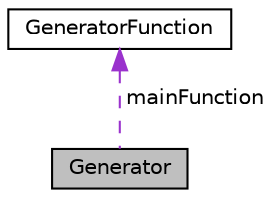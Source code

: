 digraph "Generator"
{
 // LATEX_PDF_SIZE
  edge [fontname="Helvetica",fontsize="10",labelfontname="Helvetica",labelfontsize="10"];
  node [fontname="Helvetica",fontsize="10",shape=record];
  Node1 [label="Generator",height=0.2,width=0.4,color="black", fillcolor="grey75", style="filled", fontcolor="black",tooltip="The Generator class handles the generation of code and files for benchmarks."];
  Node2 -> Node1 [dir="back",color="darkorchid3",fontsize="10",style="dashed",label=" mainFunction" ,fontname="Helvetica"];
  Node2 [label="GeneratorFunction",height=0.2,width=0.4,color="black", fillcolor="white", style="filled",URL="$classGeneratorFunction.html",tooltip="The GeneratorFunction class represents a function in the generated code."];
}
